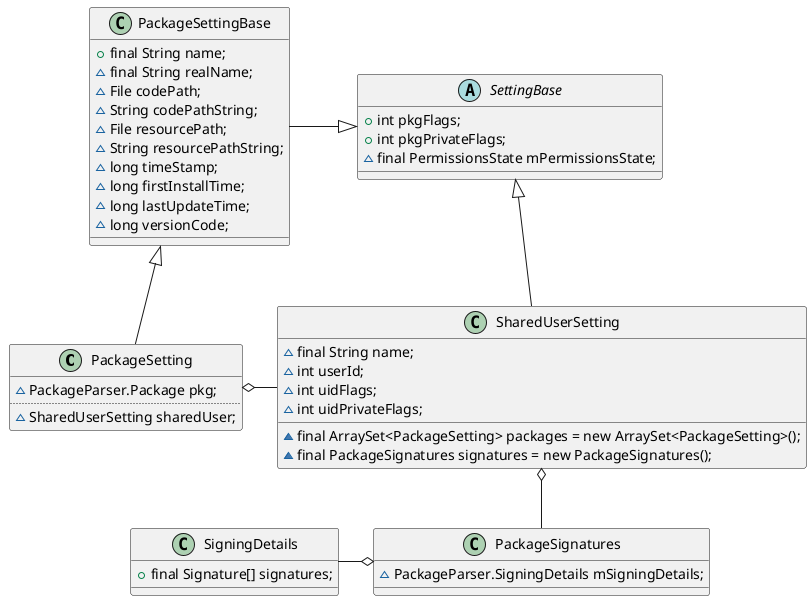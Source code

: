 @startuml
class PackageSetting{
 ~ PackageParser.Package pkg;
 ....
 ~ SharedUserSetting sharedUser;
}
class PackageSettingBase{
    + final String name;
    ~ final String realName;
    ~ File codePath;
    ~ String codePathString;
    ~ File resourcePath;
    ~ String resourcePathString;
    ~ long timeStamp;
    ~ long firstInstallTime;
    ~ long lastUpdateTime;
    ~ long versionCode;
}
abstract class SettingBase{
    + int pkgFlags;
    + int pkgPrivateFlags;
    ~ final PermissionsState mPermissionsState;
}
class SharedUserSetting{
    ~ final String name;
    ~ int userId;
    ~ int uidFlags;
    ~ int uidPrivateFlags;
    ~ final ArraySet<PackageSetting> packages = new ArraySet<PackageSetting>();
    ~ final PackageSignatures signatures = new PackageSignatures();
}
class PackageSignatures {
    ~ PackageParser.SigningDetails mSigningDetails;
}
class SigningDetails{
    + final Signature[] signatures;
}


SharedUserSetting -up-|> SettingBase
PackageSignatures o-left- SigningDetails
SharedUserSetting o-- PackageSignatures
PackageSetting o-right- SharedUserSetting
PackageSetting -up-|> PackageSettingBase
PackageSettingBase -right-|> SettingBase
@enduml